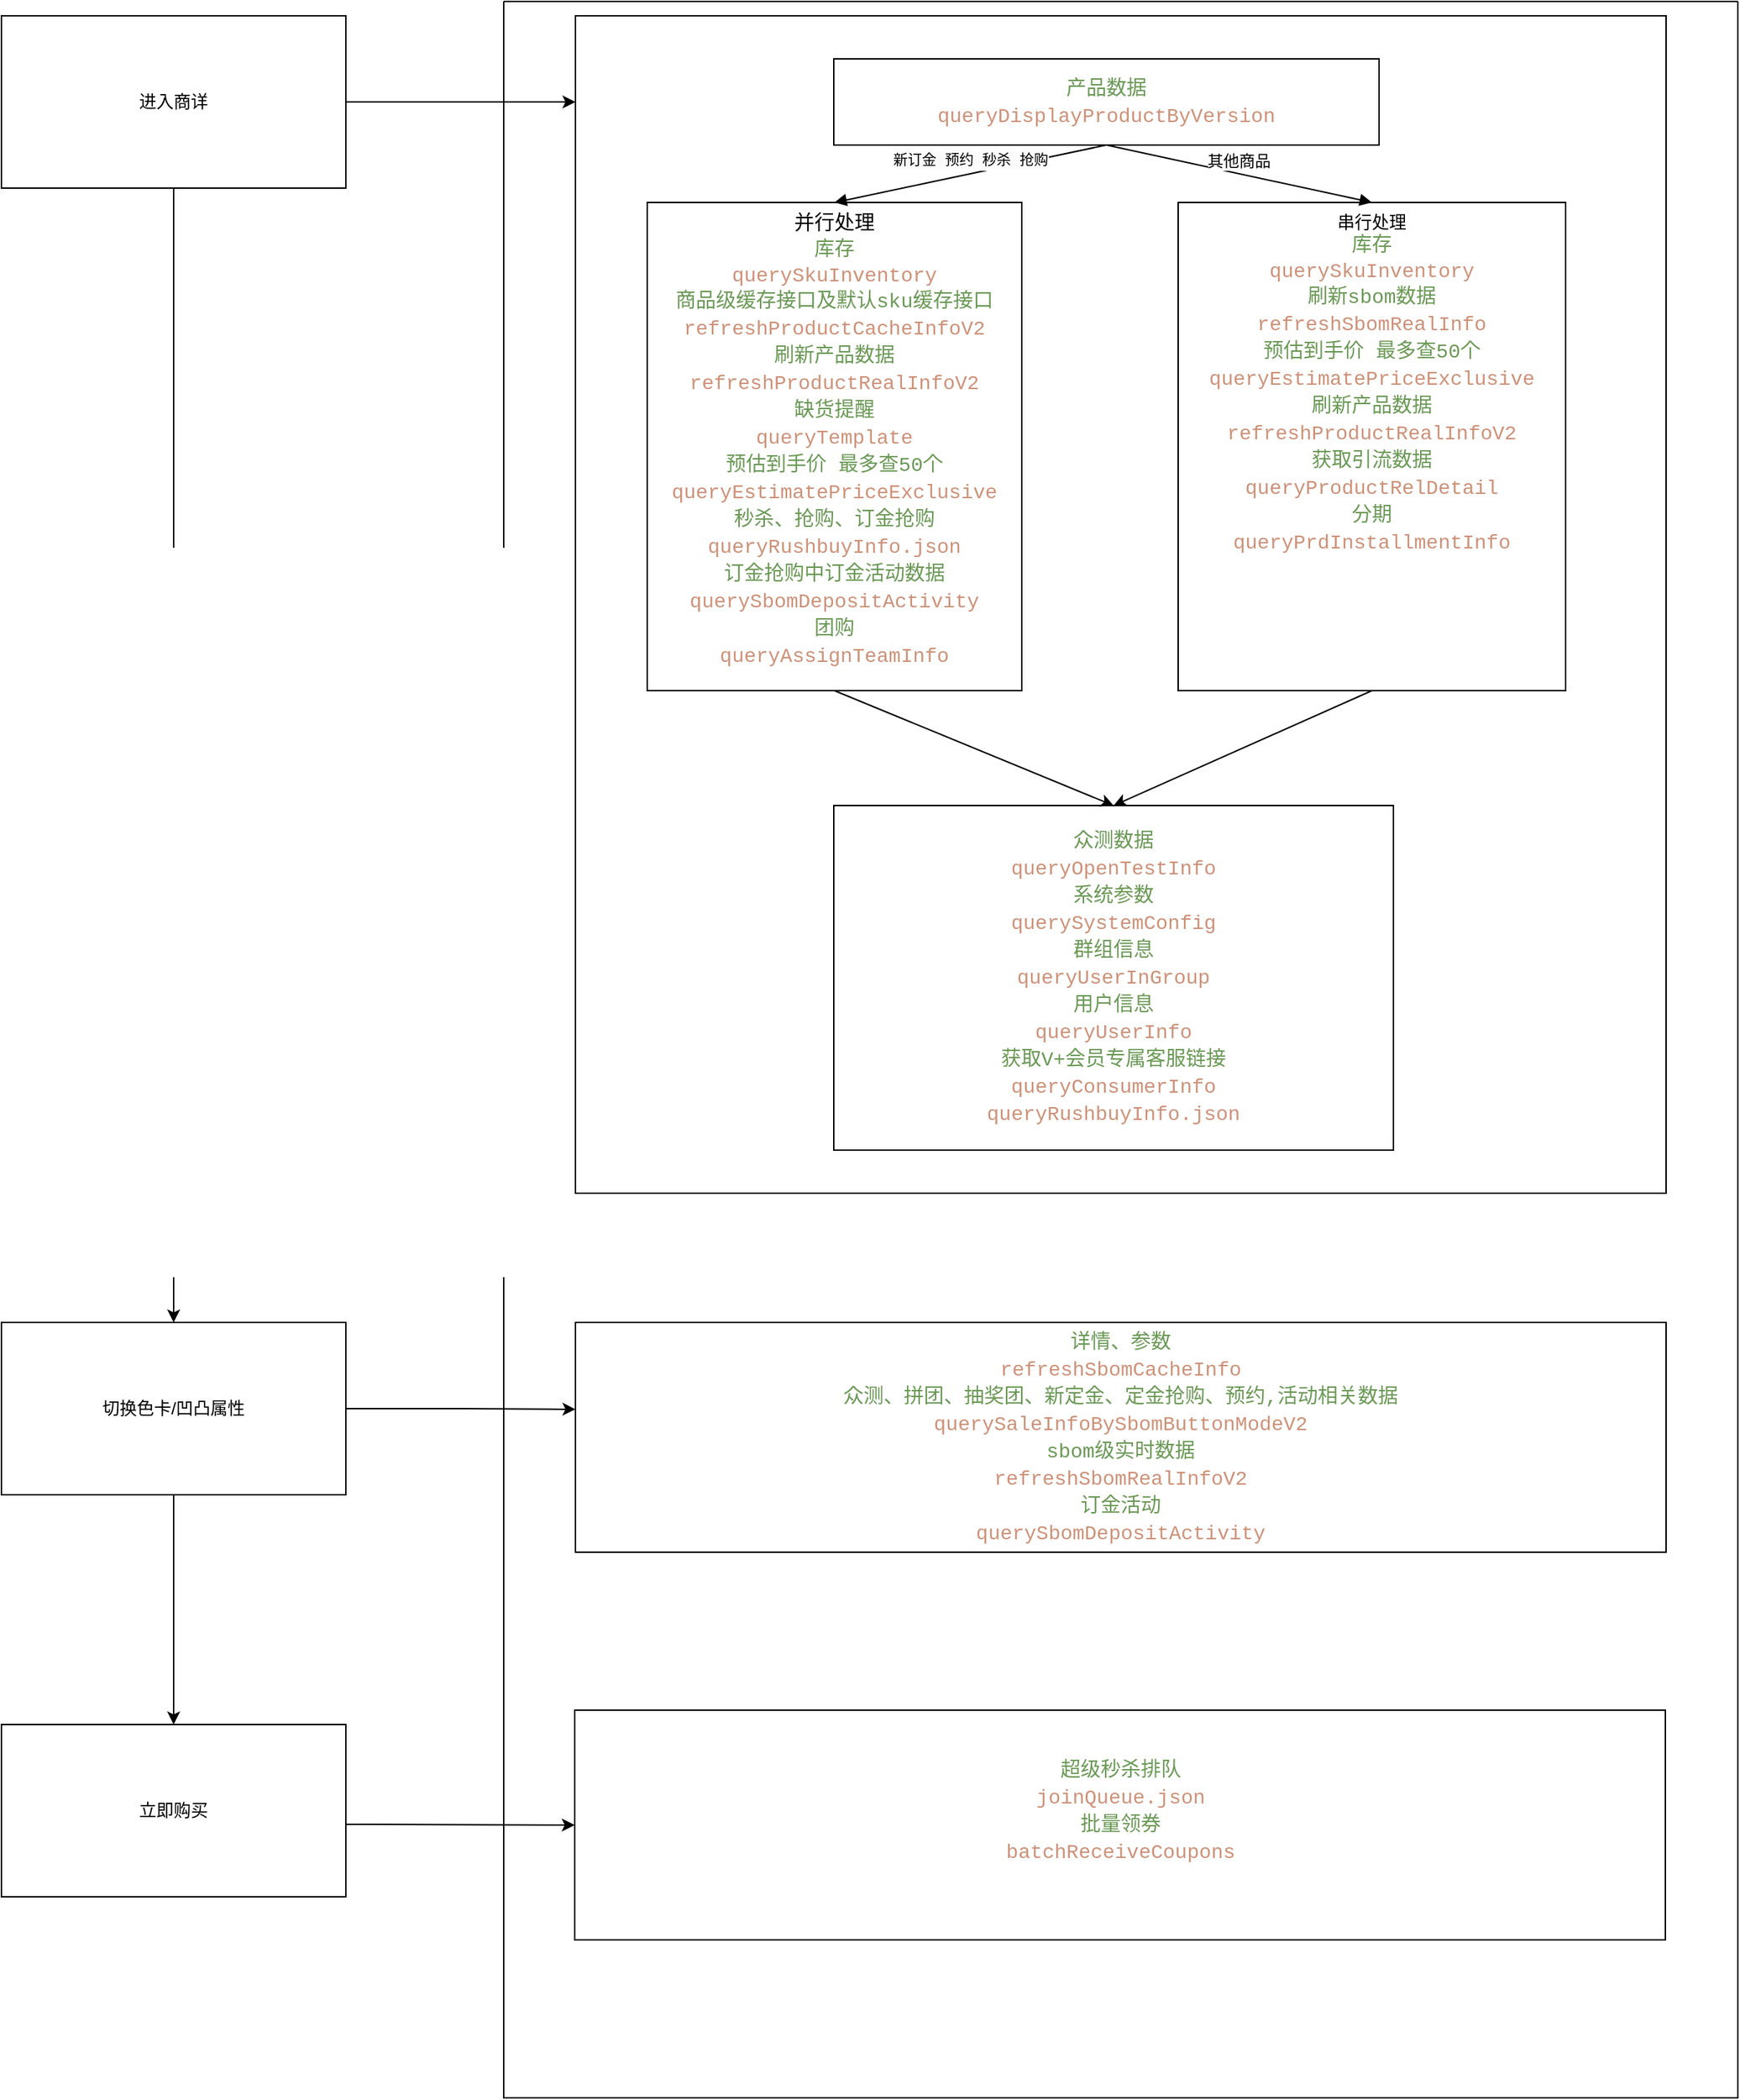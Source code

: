 <mxfile version="24.1.0" type="github">
  <diagram name="Page-1" id="u2O_XTWlCKAYsq86dg9R">
    <mxGraphModel dx="1780" dy="780" grid="1" gridSize="10" guides="1" tooltips="1" connect="1" arrows="1" fold="1" page="1" pageScale="1" pageWidth="827" pageHeight="1169" math="0" shadow="0">
      <root>
        <mxCell id="0" />
        <mxCell id="1" parent="0" />
        <mxCell id="1ApH-VNSJrSQtVyUmo46-1" value="进入商详" style="rounded=0;whiteSpace=wrap;html=1;" parent="1" vertex="1">
          <mxGeometry x="200" y="90" width="240" height="120" as="geometry" />
        </mxCell>
        <mxCell id="1ApH-VNSJrSQtVyUmo46-21" value="" style="edgeStyle=orthogonalEdgeStyle;rounded=0;orthogonalLoop=1;jettySize=auto;html=1;exitX=1;exitY=0.5;exitDx=0;exitDy=0;entryX=0;entryY=0.378;entryDx=0;entryDy=0;entryPerimeter=0;" parent="1" source="1ApH-VNSJrSQtVyUmo46-6" target="1ApH-VNSJrSQtVyUmo46-29" edge="1">
          <mxGeometry relative="1" as="geometry">
            <mxPoint x="310" y="270" as="targetPoint" />
            <mxPoint x="220.0" y="320" as="sourcePoint" />
          </mxGeometry>
        </mxCell>
        <mxCell id="BIDi_lf2wxl6UWkP2Hda-2" value="" style="edgeStyle=orthogonalEdgeStyle;rounded=0;orthogonalLoop=1;jettySize=auto;html=1;" parent="1" source="1ApH-VNSJrSQtVyUmo46-6" target="BIDi_lf2wxl6UWkP2Hda-1" edge="1">
          <mxGeometry relative="1" as="geometry" />
        </mxCell>
        <mxCell id="1ApH-VNSJrSQtVyUmo46-6" value="切换色卡/凹凸属性" style="rounded=0;whiteSpace=wrap;html=1;" parent="1" vertex="1">
          <mxGeometry x="200" y="1000" width="240" height="120" as="geometry" />
        </mxCell>
        <mxCell id="1ApH-VNSJrSQtVyUmo46-26" value="" style="swimlane;startSize=0;" parent="1" vertex="1">
          <mxGeometry x="550" y="80" width="860" height="1460" as="geometry">
            <mxRectangle x="370" y="-40" width="50" height="40" as="alternateBounds" />
          </mxGeometry>
        </mxCell>
        <mxCell id="1ApH-VNSJrSQtVyUmo46-29" value="&lt;div style=&quot;color: rgb(212, 212, 212); font-family: Consolas, &amp;quot;Courier New&amp;quot;, monospace; font-size: 14px; line-height: 19px; white-space: pre;&quot;&gt;&lt;div style=&quot;line-height: 19px;&quot;&gt;&lt;span style=&quot;color: rgb(106, 153, 85);&quot;&gt;详情、参数&lt;/span&gt;&lt;/div&gt;&lt;/div&gt;&lt;div style=&quot;font-family: Consolas, &amp;quot;Courier New&amp;quot;, monospace; font-size: 14px; line-height: 19px; white-space: pre;&quot;&gt;&lt;font color=&quot;#ce9178&quot;&gt;refreshSbomCacheInfo&lt;/font&gt;&lt;/div&gt;&lt;div style=&quot;font-family: Consolas, &amp;quot;Courier New&amp;quot;, monospace; font-size: 14px; line-height: 19px; white-space: pre;&quot;&gt;&lt;div style=&quot;color: rgb(212, 212, 212); line-height: 19px;&quot;&gt;&lt;span style=&quot;color: #6a9955;&quot;&gt;众测、拼团、抽奖团、新定金、定金抢购、预约,活动相关数据&lt;/span&gt;&lt;/div&gt;&lt;div style=&quot;line-height: 19px;&quot;&gt;&lt;div style=&quot;line-height: 19px;&quot;&gt;&lt;font color=&quot;#ce9178&quot;&gt;querySaleInfoBySbomButtonModeV2&lt;/font&gt;&lt;/div&gt;&lt;div style=&quot;line-height: 19px;&quot;&gt;&lt;div style=&quot;color: rgb(212, 212, 212); line-height: 19px;&quot;&gt;&lt;span style=&quot;color: #6a9955;&quot;&gt;sbom级实时数据&lt;/span&gt;&lt;/div&gt;&lt;div style=&quot;line-height: 19px;&quot;&gt;&lt;div style=&quot;line-height: 19px;&quot;&gt;&lt;font color=&quot;#ce9178&quot;&gt;refreshSbomRealInfoV2&lt;/font&gt;&lt;/div&gt;&lt;div style=&quot;color: rgb(212, 212, 212); line-height: 19px;&quot;&gt;&lt;div style=&quot;line-height: 19px;&quot;&gt;&lt;span style=&quot;color: #6a9955;&quot;&gt;订金活动&lt;/span&gt;&lt;/div&gt;&lt;/div&gt;&lt;div style=&quot;color: rgb(212, 212, 212); line-height: 19px;&quot;&gt;&lt;div style=&quot;line-height: 19px;&quot;&gt;&lt;span style=&quot;color: rgb(206, 145, 120);&quot;&gt;querySbomDepositActivity&lt;/span&gt;&lt;/div&gt;&lt;/div&gt;&lt;/div&gt;&lt;/div&gt;&lt;/div&gt;&lt;/div&gt;" style="rounded=0;whiteSpace=wrap;html=1;" parent="1ApH-VNSJrSQtVyUmo46-26" vertex="1">
          <mxGeometry x="50" y="920" width="760" height="160" as="geometry" />
        </mxCell>
        <mxCell id="1ApH-VNSJrSQtVyUmo46-30" value="&lt;div style=&quot;font-family: Consolas, &amp;quot;Courier New&amp;quot;, monospace; font-size: 14px; line-height: 19px; white-space: pre;&quot;&gt;&lt;br&gt;&lt;/div&gt;" style="rounded=0;whiteSpace=wrap;html=1;" parent="1ApH-VNSJrSQtVyUmo46-26" vertex="1">
          <mxGeometry x="50" y="10" width="760" height="820" as="geometry" />
        </mxCell>
        <mxCell id="0UPRgDer_mfpHVIL84oV-1" value="&lt;div style=&quot;color: rgb(212, 212, 212); font-family: Consolas, &amp;quot;Courier New&amp;quot;, monospace; font-size: 14px; line-height: 19px; white-space: pre;&quot;&gt;&lt;div style=&quot;line-height: 19px;&quot;&gt;&lt;span style=&quot;color: rgb(106, 153, 85);&quot;&gt;产品数据&lt;/span&gt;&lt;/div&gt;&lt;/div&gt;&lt;div style=&quot;color: rgb(212, 212, 212); font-family: Consolas, &amp;quot;Courier New&amp;quot;, monospace; font-size: 14px; line-height: 19px; white-space: pre;&quot;&gt;&lt;span style=&quot;color: rgb(206, 145, 120);&quot;&gt;queryDisplayProductByVersion&lt;/span&gt;&lt;/div&gt;" style="rounded=0;whiteSpace=wrap;html=1;" parent="1ApH-VNSJrSQtVyUmo46-26" vertex="1">
          <mxGeometry x="230" y="40" width="380" height="60" as="geometry" />
        </mxCell>
        <mxCell id="0UPRgDer_mfpHVIL84oV-2" value="&lt;div&gt;&lt;span style=&quot;font-family: Consolas, &amp;quot;Courier New&amp;quot;, monospace; font-size: 14px; white-space: pre;&quot;&gt;并行处理&lt;/span&gt;&lt;/div&gt;&lt;div&gt;&lt;div style=&quot;color: rgb(212, 212, 212); font-family: Consolas, &amp;quot;Courier New&amp;quot;, monospace; font-size: 14px; line-height: 19px; white-space: pre;&quot;&gt;&lt;span style=&quot;color: #6a9955;&quot;&gt;库存&lt;/span&gt;&lt;/div&gt;&lt;/div&gt;&lt;span style=&quot;color: rgb(206, 145, 120); font-family: Consolas, &amp;quot;Courier New&amp;quot;, monospace; font-size: 14px; white-space: pre;&quot;&gt;querySkuInventory&lt;/span&gt;&lt;div&gt;&lt;div style=&quot;color: rgb(212, 212, 212); font-family: Consolas, &amp;quot;Courier New&amp;quot;, monospace; font-size: 14px; line-height: 19px; white-space: pre;&quot;&gt;&lt;span style=&quot;color: #6a9955;&quot;&gt;商品级缓存接⼝及默认sku缓存接⼝&lt;/span&gt;&lt;/div&gt;&lt;div&gt;&lt;div style=&quot;font-family: Consolas, &amp;quot;Courier New&amp;quot;, monospace; font-size: 14px; line-height: 19px; white-space: pre;&quot;&gt;&lt;font color=&quot;#ce9178&quot;&gt;refreshProductCacheInfoV2&lt;/font&gt;&lt;/div&gt;&lt;/div&gt;&lt;div style=&quot;color: rgb(212, 212, 212); font-family: Consolas, &amp;quot;Courier New&amp;quot;, monospace; font-size: 14px; line-height: 19px; white-space: pre;&quot;&gt;&lt;div style=&quot;line-height: 19px;&quot;&gt;&lt;span style=&quot;color: #6a9955;&quot;&gt;刷新产品数据&lt;/span&gt;&lt;/div&gt;&lt;/div&gt;&lt;div style=&quot;font-family: Consolas, &amp;quot;Courier New&amp;quot;, monospace; font-size: 14px; line-height: 19px; white-space: pre;&quot;&gt;&lt;div style=&quot;line-height: 19px;&quot;&gt;&lt;font color=&quot;#ce9178&quot;&gt;refreshProductRealInfoV2&lt;/font&gt;&lt;/div&gt;&lt;div style=&quot;color: rgb(212, 212, 212); line-height: 19px;&quot;&gt;&lt;div style=&quot;line-height: 19px;&quot;&gt;&lt;span style=&quot;color: #6a9955;&quot;&gt;缺货提醒&lt;/span&gt;&lt;/div&gt;&lt;/div&gt;&lt;div style=&quot;line-height: 19px;&quot;&gt;&lt;div style=&quot;line-height: 19px;&quot;&gt;&lt;font color=&quot;#ce9178&quot;&gt;queryTemplate&lt;/font&gt;&lt;/div&gt;&lt;div style=&quot;color: rgb(212, 212, 212); line-height: 19px;&quot;&gt;&lt;div style=&quot;line-height: 19px;&quot;&gt;&lt;span style=&quot;color: #6a9955;&quot;&gt;预估到手价 最多查50个&lt;/span&gt;&lt;/div&gt;&lt;/div&gt;&lt;div style=&quot;line-height: 19px;&quot;&gt;&lt;div style=&quot;line-height: 19px;&quot;&gt;&lt;font color=&quot;#ce9178&quot;&gt;queryEstimatePriceExclusive&lt;/font&gt;&lt;/div&gt;&lt;div style=&quot;line-height: 19px;&quot;&gt;&lt;div style=&quot;color: rgb(212, 212, 212); line-height: 19px;&quot;&gt;&lt;div style=&quot;line-height: 19px;&quot;&gt;&lt;span style=&quot;color: #6a9955;&quot;&gt;秒杀、抢购、订金抢购&lt;/span&gt;&lt;/div&gt;&lt;/div&gt;&lt;div style=&quot;line-height: 19px;&quot;&gt;&lt;font color=&quot;#ce9178&quot;&gt;queryRushbuyInfo.json&lt;/font&gt;&lt;/div&gt;&lt;div style=&quot;line-height: 19px;&quot;&gt;&lt;div style=&quot;line-height: 19px;&quot;&gt;&lt;div style=&quot;line-height: 19px;&quot;&gt;&lt;span style=&quot;color: #6a9955;&quot;&gt;订金抢购中订金活动数据&lt;/span&gt;&lt;/div&gt;&lt;/div&gt;&lt;div style=&quot;line-height: 19px;&quot;&gt;&lt;font color=&quot;#ce9178&quot;&gt;querySbomDepositActivity&lt;/font&gt;&lt;/div&gt;&lt;div style=&quot;color: rgb(212, 212, 212); line-height: 19px;&quot;&gt;&lt;div style=&quot;line-height: 19px;&quot;&gt;&lt;span style=&quot;color: #6a9955;&quot;&gt;团购&lt;/span&gt;&lt;/div&gt;&lt;/div&gt;&lt;div style=&quot;line-height: 19px;&quot;&gt;&lt;div style=&quot;line-height: 19px;&quot;&gt;&lt;font color=&quot;#ce9178&quot;&gt;queryAssignTeamInfo&lt;/font&gt;&lt;/div&gt;&lt;/div&gt;&lt;/div&gt;&lt;/div&gt;&lt;/div&gt;&lt;/div&gt;&lt;/div&gt;&lt;/div&gt;" style="rounded=0;whiteSpace=wrap;html=1;verticalAlign=top;" parent="1ApH-VNSJrSQtVyUmo46-26" vertex="1">
          <mxGeometry x="100" y="140" width="261" height="340" as="geometry" />
        </mxCell>
        <mxCell id="0UPRgDer_mfpHVIL84oV-4" value="&lt;span style=&quot;font-family: Consolas, &amp;quot;Courier New&amp;quot;, monospace; white-space-collapse: preserve; background-color: rgb(251, 251, 251);&quot;&gt;&lt;font style=&quot;font-size: 10px;&quot;&gt;新订金 预约 秒杀 抢购&lt;/font&gt;&lt;/span&gt;" style="html=1;verticalAlign=bottom;endArrow=block;curved=0;rounded=0;entryX=0.5;entryY=0;entryDx=0;entryDy=0;exitX=0.5;exitY=1;exitDx=0;exitDy=0;" parent="1ApH-VNSJrSQtVyUmo46-26" source="0UPRgDer_mfpHVIL84oV-1" target="0UPRgDer_mfpHVIL84oV-2" edge="1">
          <mxGeometry width="80" relative="1" as="geometry">
            <mxPoint x="460" y="100" as="sourcePoint" />
            <mxPoint x="199" y="100" as="targetPoint" />
          </mxGeometry>
        </mxCell>
        <mxCell id="jercOOpqycpCU1gVW-x0-1" value="串行处理&lt;div&gt;&lt;div&gt;&lt;div style=&quot;color: rgb(212, 212, 212); font-family: Consolas, &amp;quot;Courier New&amp;quot;, monospace; font-size: 14px; line-height: 19px; white-space: pre;&quot;&gt;&lt;span style=&quot;color: rgb(106, 153, 85);&quot;&gt;库存&lt;/span&gt;&lt;/div&gt;&lt;/div&gt;&lt;span style=&quot;color: rgb(206, 145, 120); font-family: Consolas, &amp;quot;Courier New&amp;quot;, monospace; font-size: 14px; white-space: pre;&quot;&gt;querySkuInventory&lt;/span&gt;&lt;br&gt;&lt;/div&gt;&lt;div&gt;&lt;div style=&quot;color: rgb(212, 212, 212); font-family: Consolas, &amp;quot;Courier New&amp;quot;, monospace; font-size: 14px; line-height: 19px; white-space: pre;&quot;&gt;&lt;span style=&quot;color: #6a9955;&quot;&gt;刷新sbom数据&lt;/span&gt;&lt;/div&gt;&lt;/div&gt;&lt;div&gt;&lt;div style=&quot;color: rgb(212, 212, 212); font-family: Consolas, &amp;quot;Courier New&amp;quot;, monospace; font-size: 14px; line-height: 19px; white-space: pre;&quot;&gt;&lt;span style=&quot;color: #ce9178;&quot;&gt;refreshSbomRealInfo&lt;/span&gt;&lt;/div&gt;&lt;/div&gt;&lt;div style=&quot;font-family: Consolas, &amp;quot;Courier New&amp;quot;, monospace; font-size: 14px; line-height: 19px; white-space: pre;&quot;&gt;&lt;div style=&quot;color: rgb(212, 212, 212); line-height: 19px;&quot;&gt;&lt;div style=&quot;line-height: 19px;&quot;&gt;&lt;span style=&quot;color: rgb(106, 153, 85);&quot;&gt;预估到手价 最多查50个&lt;/span&gt;&lt;/div&gt;&lt;/div&gt;&lt;div style=&quot;line-height: 19px;&quot;&gt;&lt;div style=&quot;line-height: 19px;&quot;&gt;&lt;font color=&quot;#ce9178&quot;&gt;queryEstimatePriceExclusive&lt;/font&gt;&lt;/div&gt;&lt;div style=&quot;line-height: 19px;&quot;&gt;&lt;div style=&quot;color: rgb(212, 212, 212); line-height: 19px;&quot;&gt;&lt;div style=&quot;line-height: 19px;&quot;&gt;&lt;span style=&quot;color: rgb(106, 153, 85);&quot;&gt;刷新产品数据&lt;/span&gt;&lt;/div&gt;&lt;/div&gt;&lt;div style=&quot;line-height: 19px;&quot;&gt;&lt;div style=&quot;line-height: 19px;&quot;&gt;&lt;font color=&quot;#ce9178&quot;&gt;refreshProductRealInfoV2&lt;/font&gt;&lt;/div&gt;&lt;div style=&quot;color: rgb(212, 212, 212); line-height: 19px;&quot;&gt;&lt;div style=&quot;line-height: 19px;&quot;&gt;&lt;span style=&quot;color: #6a9955;&quot;&gt;获取引流数据&lt;/span&gt;&lt;/div&gt;&lt;/div&gt;&lt;div style=&quot;line-height: 19px;&quot;&gt;&lt;div style=&quot;line-height: 19px;&quot;&gt;&lt;font color=&quot;#ce9178&quot;&gt;queryProductRelDetail&lt;/font&gt;&lt;/div&gt;&lt;div style=&quot;line-height: 19px;&quot;&gt;&lt;font color=&quot;#6a9955&quot;&gt;分期&lt;/font&gt;&lt;/div&gt;&lt;div style=&quot;line-height: 19px;&quot;&gt;&lt;div style=&quot;line-height: 19px;&quot;&gt;&lt;font color=&quot;#ce9178&quot;&gt;queryPrdInstallmentInfo&lt;/font&gt;&lt;/div&gt;&lt;/div&gt;&lt;/div&gt;&lt;/div&gt;&lt;/div&gt;&lt;/div&gt;&lt;/div&gt;" style="rounded=0;whiteSpace=wrap;html=1;verticalAlign=top;" vertex="1" parent="1ApH-VNSJrSQtVyUmo46-26">
          <mxGeometry x="470" y="140" width="270" height="340" as="geometry" />
        </mxCell>
        <mxCell id="jercOOpqycpCU1gVW-x0-3" value="其他商品" style="html=1;verticalAlign=bottom;endArrow=block;curved=0;rounded=0;entryX=0.5;entryY=0;entryDx=0;entryDy=0;exitX=0.5;exitY=1;exitDx=0;exitDy=0;" edge="1" parent="1ApH-VNSJrSQtVyUmo46-26" source="0UPRgDer_mfpHVIL84oV-1" target="jercOOpqycpCU1gVW-x0-1">
          <mxGeometry width="80" relative="1" as="geometry">
            <mxPoint x="440" y="100" as="sourcePoint" />
            <mxPoint x="520" y="100" as="targetPoint" />
          </mxGeometry>
        </mxCell>
        <mxCell id="jercOOpqycpCU1gVW-x0-4" value="&lt;div style=&quot;color: rgb(212, 212, 212); font-family: Consolas, &amp;quot;Courier New&amp;quot;, monospace; font-size: 14px; line-height: 19px; white-space: pre;&quot;&gt;&lt;div style=&quot;line-height: 19px;&quot;&gt;&lt;span style=&quot;color: rgb(106, 153, 85);&quot;&gt;众测数据&lt;/span&gt;&lt;/div&gt;&lt;/div&gt;&lt;div style=&quot;font-family: Consolas, &amp;quot;Courier New&amp;quot;, monospace; font-size: 14px; line-height: 19px; white-space: pre;&quot;&gt;&lt;font color=&quot;#ce9178&quot;&gt;queryOpenTestInfo&lt;/font&gt;&lt;/div&gt;&lt;div style=&quot;font-family: Consolas, &amp;quot;Courier New&amp;quot;, monospace; font-size: 14px; line-height: 19px; white-space: pre;&quot;&gt;&lt;div style=&quot;line-height: 19px;&quot;&gt;&lt;font color=&quot;#6a9955&quot;&gt;系统参数&lt;/font&gt;&lt;/div&gt;&lt;div style=&quot;line-height: 19px;&quot;&gt;&lt;font color=&quot;#ce9178&quot;&gt;querySystemConfig&lt;/font&gt;&lt;/div&gt;&lt;div style=&quot;line-height: 19px;&quot;&gt;&lt;font color=&quot;#6a9955&quot;&gt;群组信息&lt;/font&gt;&lt;/div&gt;&lt;div style=&quot;line-height: 19px;&quot;&gt;&lt;div style=&quot;line-height: 19px;&quot;&gt;&lt;font color=&quot;#ce9178&quot;&gt;queryUserInGroup&lt;/font&gt;&lt;/div&gt;&lt;/div&gt;&lt;div style=&quot;color: rgb(212, 212, 212); line-height: 19px;&quot;&gt;&lt;div style=&quot;line-height: 19px;&quot;&gt;&lt;span style=&quot;color: #6a9955;&quot;&gt;用户信息&lt;/span&gt;&lt;/div&gt;&lt;/div&gt;&lt;div style=&quot;line-height: 19px;&quot;&gt;&lt;div style=&quot;line-height: 19px;&quot;&gt;&lt;font color=&quot;#ce9178&quot;&gt;queryUserInfo&lt;/font&gt;&lt;/div&gt;&lt;div style=&quot;line-height: 19px;&quot;&gt;&lt;div style=&quot;color: rgb(212, 212, 212); line-height: 19px;&quot;&gt;&lt;span style=&quot;color: #6a9955;&quot;&gt;获取V+会员专属客服链接&lt;/span&gt;&lt;/div&gt;&lt;div style=&quot;line-height: 19px;&quot;&gt;&lt;div style=&quot;line-height: 19px;&quot;&gt;&lt;font color=&quot;#ce9178&quot;&gt;queryConsumerInfo&lt;/font&gt;&lt;/div&gt;&lt;div style=&quot;line-height: 19px;&quot;&gt;&lt;div style=&quot;line-height: 19px;&quot;&gt;&lt;font color=&quot;#ce9178&quot;&gt;queryRushbuyInfo.json&lt;/font&gt;&lt;/div&gt;&lt;/div&gt;&lt;/div&gt;&lt;/div&gt;&lt;/div&gt;&lt;/div&gt;" style="rounded=0;whiteSpace=wrap;html=1;" vertex="1" parent="1ApH-VNSJrSQtVyUmo46-26">
          <mxGeometry x="230" y="560" width="390" height="240" as="geometry" />
        </mxCell>
        <mxCell id="jercOOpqycpCU1gVW-x0-5" value="" style="endArrow=classic;html=1;rounded=0;entryX=0.5;entryY=0;entryDx=0;entryDy=0;exitX=0.5;exitY=1;exitDx=0;exitDy=0;" edge="1" parent="1ApH-VNSJrSQtVyUmo46-26" source="0UPRgDer_mfpHVIL84oV-2" target="jercOOpqycpCU1gVW-x0-4">
          <mxGeometry width="50" height="50" relative="1" as="geometry">
            <mxPoint x="199" y="480" as="sourcePoint" />
            <mxPoint x="249" y="430" as="targetPoint" />
            <Array as="points" />
          </mxGeometry>
        </mxCell>
        <mxCell id="jercOOpqycpCU1gVW-x0-6" value="" style="endArrow=classic;html=1;rounded=0;entryX=0.5;entryY=0;entryDx=0;entryDy=0;exitX=0.5;exitY=1;exitDx=0;exitDy=0;" edge="1" parent="1ApH-VNSJrSQtVyUmo46-26" source="jercOOpqycpCU1gVW-x0-1" target="jercOOpqycpCU1gVW-x0-4">
          <mxGeometry width="50" height="50" relative="1" as="geometry">
            <mxPoint x="580" y="480" as="sourcePoint" />
            <mxPoint x="630" y="430" as="targetPoint" />
          </mxGeometry>
        </mxCell>
        <mxCell id="jercOOpqycpCU1gVW-x0-9" value="&lt;div style=&quot;color: rgb(212, 212, 212); font-family: Consolas, &amp;quot;Courier New&amp;quot;, monospace; font-size: 14px; line-height: 19px; white-space: pre;&quot;&gt;&lt;div style=&quot;line-height: 19px;&quot;&gt;&lt;div style=&quot;line-height: 19px;&quot;&gt;&lt;span style=&quot;color: rgb(106, 153, 85);&quot;&gt;超级秒杀排队&lt;/span&gt;&lt;/div&gt;&lt;/div&gt;&lt;/div&gt;&lt;div style=&quot;font-family: Consolas, &amp;quot;Courier New&amp;quot;, monospace; font-size: 14px; line-height: 19px; white-space: pre;&quot;&gt;&lt;div style=&quot;line-height: 19px;&quot;&gt;&lt;font color=&quot;#ce9178&quot;&gt;joinQueue.json&lt;/font&gt;&lt;/div&gt;&lt;/div&gt;&lt;div style=&quot;color: rgb(212, 212, 212); font-family: Consolas, &amp;quot;Courier New&amp;quot;, monospace; font-size: 14px; line-height: 19px; white-space: pre;&quot;&gt;&lt;div style=&quot;line-height: 19px;&quot;&gt;&lt;div style=&quot;line-height: 19px;&quot;&gt;&lt;span style=&quot;color: #6a9955;&quot;&gt;批量领券&lt;/span&gt;&lt;/div&gt;&lt;/div&gt;&lt;div style=&quot;line-height: 19px;&quot;&gt;&lt;div style=&quot;line-height: 19px;&quot;&gt;&lt;div style=&quot;line-height: 19px;&quot;&gt;&lt;span style=&quot;color: #ce9178;&quot;&gt;batchReceiveCoupons&lt;/span&gt;&lt;/div&gt;&lt;/div&gt;&lt;div style=&quot;line-height: 19px;&quot;&gt;&lt;div style=&quot;line-height: 19px;&quot;&gt;&lt;br&gt;&lt;/div&gt;&lt;/div&gt;&lt;/div&gt;&lt;/div&gt;" style="rounded=0;whiteSpace=wrap;html=1;" vertex="1" parent="1ApH-VNSJrSQtVyUmo46-26">
          <mxGeometry x="49.5" y="1190" width="760" height="160" as="geometry" />
        </mxCell>
        <mxCell id="BIDi_lf2wxl6UWkP2Hda-1" value="立即购买" style="rounded=0;whiteSpace=wrap;html=1;" parent="1" vertex="1">
          <mxGeometry x="200" y="1280" width="240" height="120" as="geometry" />
        </mxCell>
        <mxCell id="jercOOpqycpCU1gVW-x0-7" value="" style="endArrow=classic;html=1;rounded=0;exitX=1;exitY=0.5;exitDx=0;exitDy=0;" edge="1" parent="1" source="1ApH-VNSJrSQtVyUmo46-1">
          <mxGeometry width="50" height="50" relative="1" as="geometry">
            <mxPoint x="470" y="150" as="sourcePoint" />
            <mxPoint x="600" y="150" as="targetPoint" />
            <Array as="points" />
          </mxGeometry>
        </mxCell>
        <mxCell id="jercOOpqycpCU1gVW-x0-8" value="" style="endArrow=classic;html=1;rounded=0;exitX=0.5;exitY=1;exitDx=0;exitDy=0;" edge="1" parent="1" source="1ApH-VNSJrSQtVyUmo46-1" target="1ApH-VNSJrSQtVyUmo46-6">
          <mxGeometry width="50" height="50" relative="1" as="geometry">
            <mxPoint x="280" y="230" as="sourcePoint" />
            <mxPoint x="330" y="180" as="targetPoint" />
          </mxGeometry>
        </mxCell>
        <mxCell id="jercOOpqycpCU1gVW-x0-10" value="" style="edgeStyle=orthogonalEdgeStyle;rounded=0;orthogonalLoop=1;jettySize=auto;html=1;exitX=1;exitY=0.5;exitDx=0;exitDy=0;entryX=0;entryY=0.5;entryDx=0;entryDy=0;" edge="1" parent="1" target="jercOOpqycpCU1gVW-x0-9">
          <mxGeometry relative="1" as="geometry">
            <mxPoint x="680" y="1349.52" as="targetPoint" />
            <mxPoint x="440" y="1349.52" as="sourcePoint" />
          </mxGeometry>
        </mxCell>
      </root>
    </mxGraphModel>
  </diagram>
</mxfile>
